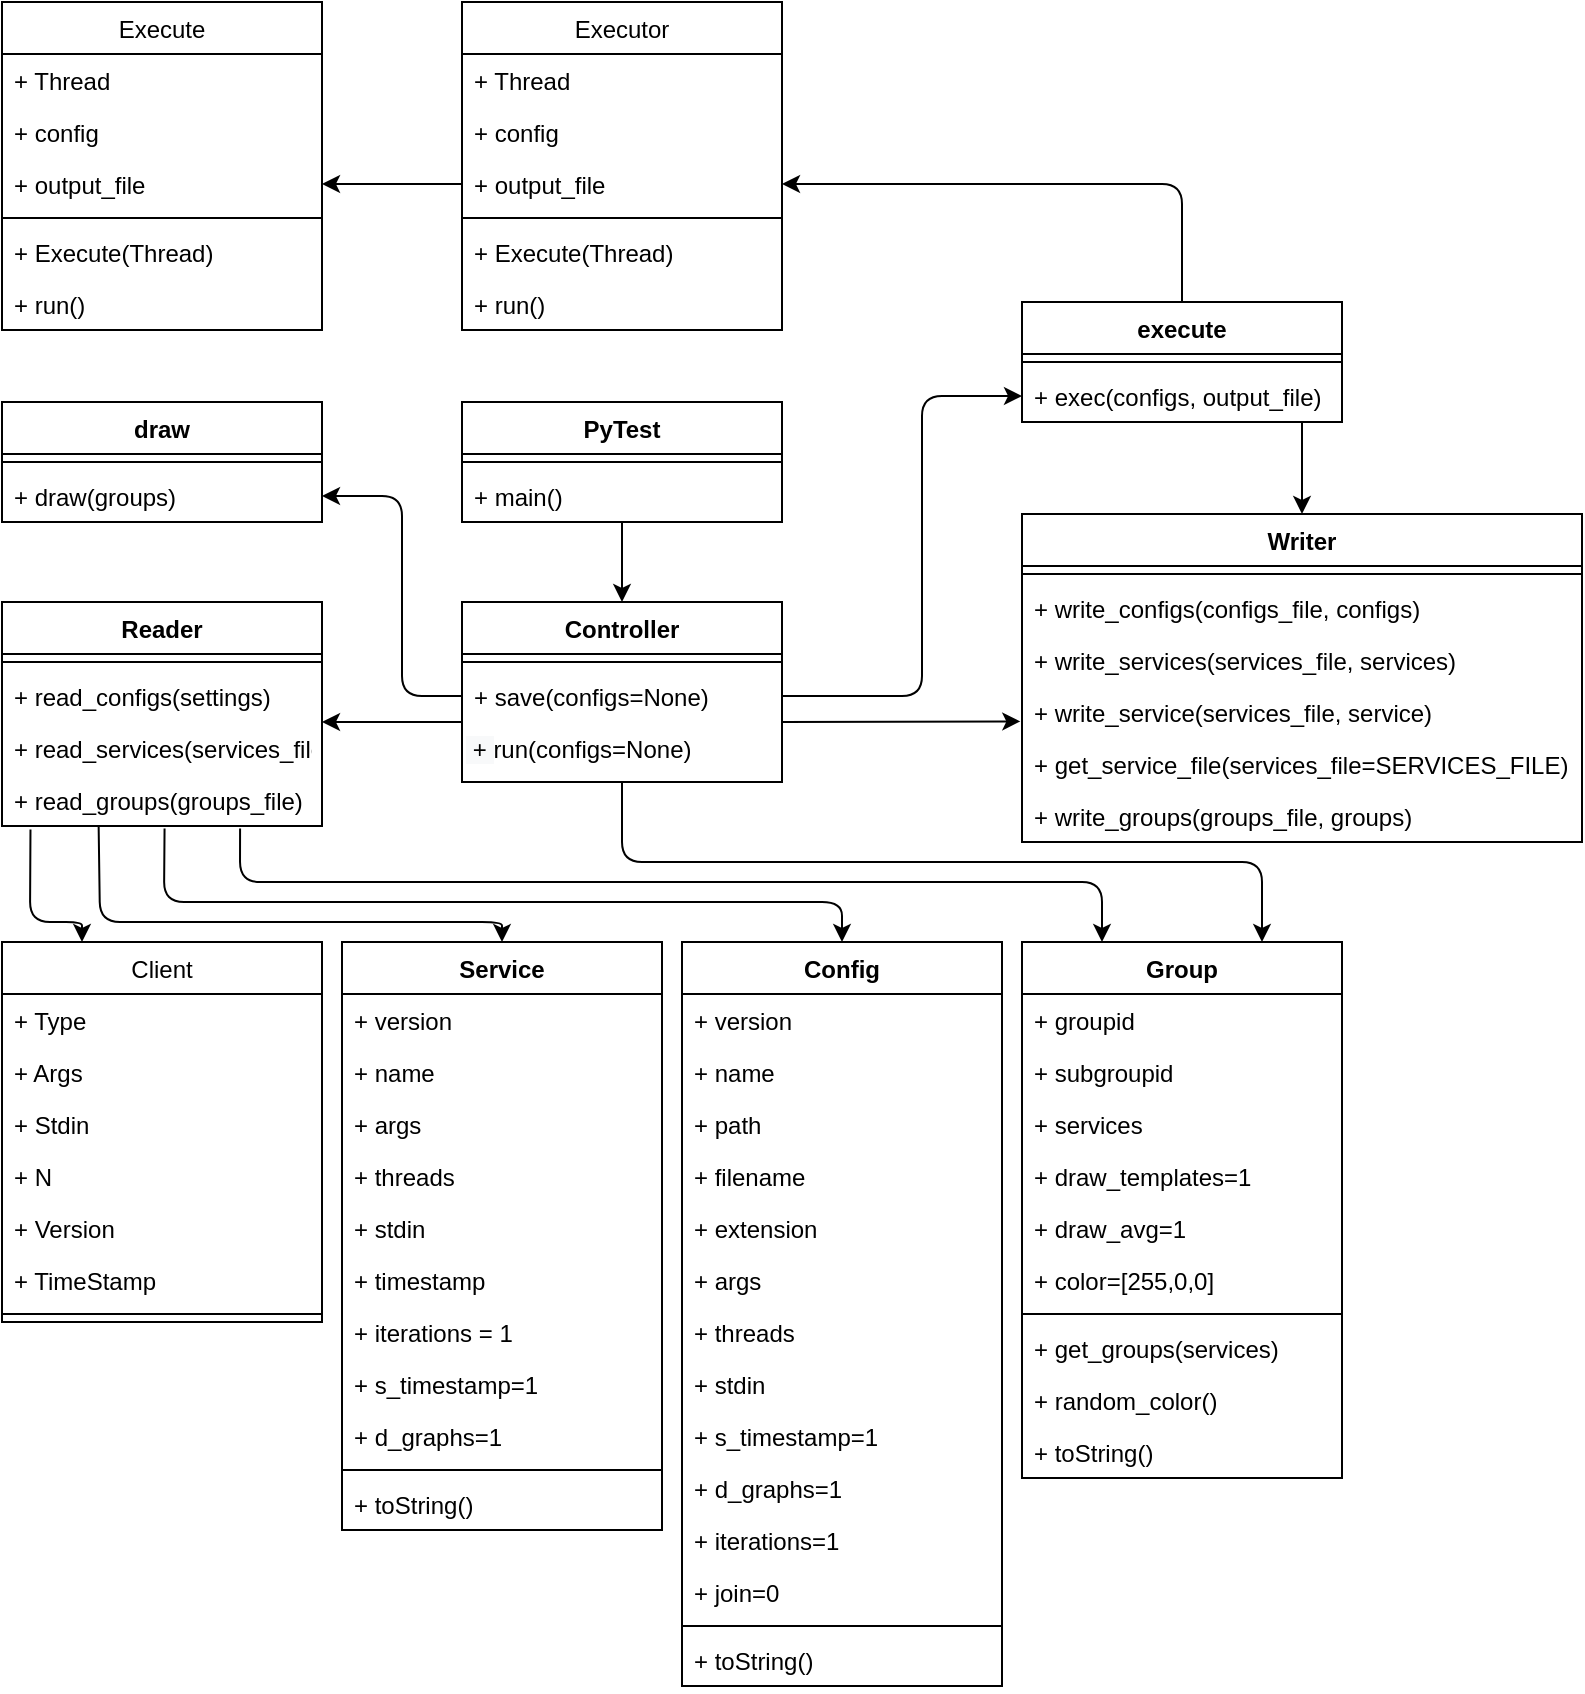 <mxfile version="13.8.0" type="device"><diagram id="C5RBs43oDa-KdzZeNtuy" name="Page-1"><mxGraphModel dx="1422" dy="832" grid="1" gridSize="10" guides="1" tooltips="1" connect="1" arrows="1" fold="1" page="1" pageScale="1" pageWidth="827" pageHeight="1169" math="0" shadow="0"><root><mxCell id="WIyWlLk6GJQsqaUBKTNV-0"/><mxCell id="WIyWlLk6GJQsqaUBKTNV-1" parent="WIyWlLk6GJQsqaUBKTNV-0"/><mxCell id="pSRy0z16einx_NHDcVnO-30" value="" style="endArrow=classic;html=1;entryX=-0.003;entryY=0.681;entryDx=0;entryDy=0;exitX=1;exitY=0;exitDx=0;exitDy=0;entryPerimeter=0;" parent="WIyWlLk6GJQsqaUBKTNV-1" source="pSRy0z16einx_NHDcVnO-46" target="pSRy0z16einx_NHDcVnO-60" edge="1"><mxGeometry width="50" height="50" relative="1" as="geometry"><mxPoint x="950" y="490" as="sourcePoint"/><mxPoint x="990" y="490" as="targetPoint"/></mxGeometry></mxCell><mxCell id="pSRy0z16einx_NHDcVnO-160" value="" style="endArrow=classic;html=1;entryX=0.5;entryY=0;entryDx=0;entryDy=0;" parent="WIyWlLk6GJQsqaUBKTNV-1" target="pSRy0z16einx_NHDcVnO-53" edge="1"><mxGeometry width="50" height="50" relative="1" as="geometry"><mxPoint x="1130" y="360" as="sourcePoint"/><mxPoint x="1010" y="840" as="targetPoint"/></mxGeometry></mxCell><mxCell id="pSRy0z16einx_NHDcVnO-61" value="Client" style="swimlane;fontStyle=0;align=center;verticalAlign=top;childLayout=stackLayout;horizontal=1;startSize=26;horizontalStack=0;resizeParent=1;resizeParentMax=0;resizeLast=0;collapsible=1;marginBottom=0;rounded=0;shadow=0;strokeWidth=1;" parent="WIyWlLk6GJQsqaUBKTNV-1" vertex="1"><mxGeometry x="480" y="620" width="160" height="190" as="geometry"/></mxCell><mxCell id="pSRy0z16einx_NHDcVnO-62" value="+ Type" style="text;strokeColor=none;fillColor=none;align=left;verticalAlign=top;spacingLeft=4;spacingRight=4;overflow=hidden;rotatable=0;points=[[0,0.5],[1,0.5]];portConstraint=eastwest;" parent="pSRy0z16einx_NHDcVnO-61" vertex="1"><mxGeometry y="26" width="160" height="26" as="geometry"/></mxCell><mxCell id="pSRy0z16einx_NHDcVnO-66" value="+ Args" style="text;strokeColor=none;fillColor=none;align=left;verticalAlign=top;spacingLeft=4;spacingRight=4;overflow=hidden;rotatable=0;points=[[0,0.5],[1,0.5]];portConstraint=eastwest;" parent="pSRy0z16einx_NHDcVnO-61" vertex="1"><mxGeometry y="52" width="160" height="26" as="geometry"/></mxCell><mxCell id="pSRy0z16einx_NHDcVnO-68" value="+ Stdin" style="text;strokeColor=none;fillColor=none;align=left;verticalAlign=top;spacingLeft=4;spacingRight=4;overflow=hidden;rotatable=0;points=[[0,0.5],[1,0.5]];portConstraint=eastwest;" parent="pSRy0z16einx_NHDcVnO-61" vertex="1"><mxGeometry y="78" width="160" height="26" as="geometry"/></mxCell><mxCell id="pSRy0z16einx_NHDcVnO-67" value="+ N" style="text;strokeColor=none;fillColor=none;align=left;verticalAlign=top;spacingLeft=4;spacingRight=4;overflow=hidden;rotatable=0;points=[[0,0.5],[1,0.5]];portConstraint=eastwest;" parent="pSRy0z16einx_NHDcVnO-61" vertex="1"><mxGeometry y="104" width="160" height="26" as="geometry"/></mxCell><mxCell id="pSRy0z16einx_NHDcVnO-65" value="+ Version" style="text;strokeColor=none;fillColor=none;align=left;verticalAlign=top;spacingLeft=4;spacingRight=4;overflow=hidden;rotatable=0;points=[[0,0.5],[1,0.5]];portConstraint=eastwest;" parent="pSRy0z16einx_NHDcVnO-61" vertex="1"><mxGeometry y="130" width="160" height="26" as="geometry"/></mxCell><mxCell id="pSRy0z16einx_NHDcVnO-69" value="+ TimeStamp" style="text;strokeColor=none;fillColor=none;align=left;verticalAlign=top;spacingLeft=4;spacingRight=4;overflow=hidden;rotatable=0;points=[[0,0.5],[1,0.5]];portConstraint=eastwest;" parent="pSRy0z16einx_NHDcVnO-61" vertex="1"><mxGeometry y="156" width="160" height="26" as="geometry"/></mxCell><mxCell id="pSRy0z16einx_NHDcVnO-63" value="" style="line;strokeWidth=1;fillColor=none;align=left;verticalAlign=middle;spacingTop=-1;spacingLeft=3;spacingRight=3;rotatable=0;labelPosition=right;points=[];portConstraint=eastwest;" parent="pSRy0z16einx_NHDcVnO-61" vertex="1"><mxGeometry y="182" width="160" height="8" as="geometry"/></mxCell><mxCell id="pSRy0z16einx_NHDcVnO-47" value="Reader" style="swimlane;fontStyle=1;align=center;verticalAlign=top;childLayout=stackLayout;horizontal=1;startSize=26;horizontalStack=0;resizeParent=1;resizeParentMax=0;resizeLast=0;collapsible=1;marginBottom=0;rounded=0;shadow=0;strokeWidth=1;" parent="WIyWlLk6GJQsqaUBKTNV-1" vertex="1"><mxGeometry x="480" y="450" width="160" height="112" as="geometry"/></mxCell><mxCell id="pSRy0z16einx_NHDcVnO-49" value="" style="line;strokeWidth=1;fillColor=none;align=left;verticalAlign=middle;spacingTop=-1;spacingLeft=3;spacingRight=3;rotatable=0;labelPosition=right;points=[];portConstraint=eastwest;" parent="pSRy0z16einx_NHDcVnO-47" vertex="1"><mxGeometry y="26" width="160" height="8" as="geometry"/></mxCell><mxCell id="pSRy0z16einx_NHDcVnO-50" value="+ read_configs(settings)" style="text;strokeColor=none;fillColor=none;align=left;verticalAlign=top;spacingLeft=4;spacingRight=4;overflow=hidden;rotatable=0;points=[[0,0.5],[1,0.5]];portConstraint=eastwest;" parent="pSRy0z16einx_NHDcVnO-47" vertex="1"><mxGeometry y="34" width="160" height="26" as="geometry"/></mxCell><mxCell id="pSRy0z16einx_NHDcVnO-51" value="+ read_services(services_file)" style="text;strokeColor=none;fillColor=none;align=left;verticalAlign=top;spacingLeft=4;spacingRight=4;overflow=hidden;rotatable=0;points=[[0,0.5],[1,0.5]];portConstraint=eastwest;" parent="pSRy0z16einx_NHDcVnO-47" vertex="1"><mxGeometry y="60" width="160" height="26" as="geometry"/></mxCell><mxCell id="pSRy0z16einx_NHDcVnO-52" value="+ read_groups(groups_file)" style="text;strokeColor=none;fillColor=none;align=left;verticalAlign=top;spacingLeft=4;spacingRight=4;overflow=hidden;rotatable=0;points=[[0,0.5],[1,0.5]];portConstraint=eastwest;" parent="pSRy0z16einx_NHDcVnO-47" vertex="1"><mxGeometry y="86" width="160" height="26" as="geometry"/></mxCell><mxCell id="pSRy0z16einx_NHDcVnO-35" value="PyTest" style="swimlane;fontStyle=1;align=center;verticalAlign=top;childLayout=stackLayout;horizontal=1;startSize=26;horizontalStack=0;resizeParent=1;resizeParentMax=0;resizeLast=0;collapsible=1;marginBottom=0;" parent="WIyWlLk6GJQsqaUBKTNV-1" vertex="1"><mxGeometry x="710" y="350" width="160" height="60" as="geometry"/></mxCell><mxCell id="pSRy0z16einx_NHDcVnO-37" value="" style="line;strokeWidth=1;fillColor=none;align=left;verticalAlign=middle;spacingTop=-1;spacingLeft=3;spacingRight=3;rotatable=0;labelPosition=right;points=[];portConstraint=eastwest;" parent="pSRy0z16einx_NHDcVnO-35" vertex="1"><mxGeometry y="26" width="160" height="8" as="geometry"/></mxCell><mxCell id="pSRy0z16einx_NHDcVnO-38" value="+ main()" style="text;strokeColor=none;fillColor=none;align=left;verticalAlign=top;spacingLeft=4;spacingRight=4;overflow=hidden;rotatable=0;points=[[0,0.5],[1,0.5]];portConstraint=eastwest;" parent="pSRy0z16einx_NHDcVnO-35" vertex="1"><mxGeometry y="34" width="160" height="26" as="geometry"/></mxCell><mxCell id="pSRy0z16einx_NHDcVnO-53" value="Writer" style="swimlane;fontStyle=1;align=center;verticalAlign=top;childLayout=stackLayout;horizontal=1;startSize=26;horizontalStack=0;resizeParent=1;resizeParentMax=0;resizeLast=0;collapsible=1;marginBottom=0;rounded=0;shadow=0;strokeWidth=1;" parent="WIyWlLk6GJQsqaUBKTNV-1" vertex="1"><mxGeometry x="990" y="406" width="280" height="164" as="geometry"/></mxCell><mxCell id="pSRy0z16einx_NHDcVnO-55" value="" style="line;strokeWidth=1;fillColor=none;align=left;verticalAlign=middle;spacingTop=-1;spacingLeft=3;spacingRight=3;rotatable=0;labelPosition=right;points=[];portConstraint=eastwest;" parent="pSRy0z16einx_NHDcVnO-53" vertex="1"><mxGeometry y="26" width="280" height="8" as="geometry"/></mxCell><mxCell id="pSRy0z16einx_NHDcVnO-56" value="+ write_configs(configs_file, configs)" style="text;strokeColor=none;fillColor=none;align=left;verticalAlign=top;spacingLeft=4;spacingRight=4;overflow=hidden;rotatable=0;points=[[0,0.5],[1,0.5]];portConstraint=eastwest;" parent="pSRy0z16einx_NHDcVnO-53" vertex="1"><mxGeometry y="34" width="280" height="26" as="geometry"/></mxCell><mxCell id="pSRy0z16einx_NHDcVnO-58" value="+ write_services(services_file, services)" style="text;strokeColor=none;fillColor=none;align=left;verticalAlign=top;spacingLeft=4;spacingRight=4;overflow=hidden;rotatable=0;points=[[0,0.5],[1,0.5]];portConstraint=eastwest;" parent="pSRy0z16einx_NHDcVnO-53" vertex="1"><mxGeometry y="60" width="280" height="26" as="geometry"/></mxCell><mxCell id="pSRy0z16einx_NHDcVnO-60" value="+ write_service(services_file, service)" style="text;strokeColor=none;fillColor=none;align=left;verticalAlign=top;spacingLeft=4;spacingRight=4;overflow=hidden;rotatable=0;points=[[0,0.5],[1,0.5]];portConstraint=eastwest;" parent="pSRy0z16einx_NHDcVnO-53" vertex="1"><mxGeometry y="86" width="280" height="26" as="geometry"/></mxCell><mxCell id="pSRy0z16einx_NHDcVnO-59" value="+ get_service_file(services_file=SERVICES_FILE)" style="text;strokeColor=none;fillColor=none;align=left;verticalAlign=top;spacingLeft=4;spacingRight=4;overflow=hidden;rotatable=0;points=[[0,0.5],[1,0.5]];portConstraint=eastwest;" parent="pSRy0z16einx_NHDcVnO-53" vertex="1"><mxGeometry y="112" width="280" height="26" as="geometry"/></mxCell><mxCell id="pSRy0z16einx_NHDcVnO-57" value="+ write_groups(groups_file, groups)" style="text;strokeColor=none;fillColor=none;align=left;verticalAlign=top;spacingLeft=4;spacingRight=4;overflow=hidden;rotatable=0;points=[[0,0.5],[1,0.5]];portConstraint=eastwest;" parent="pSRy0z16einx_NHDcVnO-53" vertex="1"><mxGeometry y="138" width="280" height="26" as="geometry"/></mxCell><mxCell id="pSRy0z16einx_NHDcVnO-42" value="Controller" style="swimlane;fontStyle=1;align=center;verticalAlign=top;childLayout=stackLayout;horizontal=1;startSize=26;horizontalStack=0;resizeParent=1;resizeParentMax=0;resizeLast=0;collapsible=1;marginBottom=0;rounded=0;shadow=0;strokeWidth=1;" parent="WIyWlLk6GJQsqaUBKTNV-1" vertex="1"><mxGeometry x="710" y="450" width="160" height="90" as="geometry"/></mxCell><mxCell id="pSRy0z16einx_NHDcVnO-44" value="" style="line;strokeWidth=1;fillColor=none;align=left;verticalAlign=middle;spacingTop=-1;spacingLeft=3;spacingRight=3;rotatable=0;labelPosition=right;points=[];portConstraint=eastwest;" parent="pSRy0z16einx_NHDcVnO-42" vertex="1"><mxGeometry y="26" width="160" height="8" as="geometry"/></mxCell><mxCell id="pSRy0z16einx_NHDcVnO-45" value="+ save(configs=None)" style="text;strokeColor=none;fillColor=none;align=left;verticalAlign=top;spacingLeft=4;spacingRight=4;overflow=hidden;rotatable=0;points=[[0,0.5],[1,0.5]];portConstraint=eastwest;" parent="pSRy0z16einx_NHDcVnO-42" vertex="1"><mxGeometry y="34" width="160" height="26" as="geometry"/></mxCell><mxCell id="pSRy0z16einx_NHDcVnO-46" value="&lt;span style=&quot;color: rgb(0 , 0 , 0) ; font-family: &amp;#34;helvetica&amp;#34; ; font-size: 12px ; font-style: normal ; font-weight: 400 ; letter-spacing: normal ; text-align: left ; text-indent: 0px ; text-transform: none ; word-spacing: 0px ; background-color: rgb(248 , 249 , 250) ; display: inline ; float: none&quot;&gt;&amp;nbsp;+&amp;nbsp;&lt;/span&gt;&lt;span&gt;run(configs=None)&lt;/span&gt;" style="text;whiteSpace=wrap;html=1;" parent="pSRy0z16einx_NHDcVnO-42" vertex="1"><mxGeometry y="60" width="160" height="30" as="geometry"/></mxCell><mxCell id="pSRy0z16einx_NHDcVnO-166" value="" style="endArrow=classic;html=1;exitX=0;exitY=0;exitDx=0;exitDy=0;entryX=1;entryY=0;entryDx=0;entryDy=0;entryPerimeter=0;" parent="WIyWlLk6GJQsqaUBKTNV-1" source="pSRy0z16einx_NHDcVnO-46" target="pSRy0z16einx_NHDcVnO-51" edge="1"><mxGeometry width="50" height="50" relative="1" as="geometry"><mxPoint x="950" y="440" as="sourcePoint"/><mxPoint x="1000" y="390" as="targetPoint"/></mxGeometry></mxCell><mxCell id="pSRy0z16einx_NHDcVnO-164" value="" style="endArrow=classic;html=1;entryX=0;entryY=0.5;entryDx=0;entryDy=0;exitX=1;exitY=0.5;exitDx=0;exitDy=0;" parent="WIyWlLk6GJQsqaUBKTNV-1" source="pSRy0z16einx_NHDcVnO-45" target="pSRy0z16einx_NHDcVnO-82" edge="1"><mxGeometry width="50" height="50" relative="1" as="geometry"><mxPoint x="900" y="580" as="sourcePoint"/><mxPoint x="850" y="630" as="targetPoint"/><Array as="points"><mxPoint x="940" y="497"/><mxPoint x="940" y="347"/></Array></mxGeometry></mxCell><mxCell id="pSRy0z16einx_NHDcVnO-90" value="draw" style="swimlane;fontStyle=1;align=center;verticalAlign=top;childLayout=stackLayout;horizontal=1;startSize=26;horizontalStack=0;resizeParent=1;resizeParentMax=0;resizeLast=0;collapsible=1;marginBottom=0;rounded=0;shadow=0;strokeWidth=1;" parent="WIyWlLk6GJQsqaUBKTNV-1" vertex="1"><mxGeometry x="480" y="350" width="160" height="60" as="geometry"/></mxCell><mxCell id="pSRy0z16einx_NHDcVnO-92" value="" style="line;strokeWidth=1;fillColor=none;align=left;verticalAlign=middle;spacingTop=-1;spacingLeft=3;spacingRight=3;rotatable=0;labelPosition=right;points=[];portConstraint=eastwest;" parent="pSRy0z16einx_NHDcVnO-90" vertex="1"><mxGeometry y="26" width="160" height="8" as="geometry"/></mxCell><mxCell id="pSRy0z16einx_NHDcVnO-93" value="+ draw(groups)" style="text;strokeColor=none;fillColor=none;align=left;verticalAlign=top;spacingLeft=4;spacingRight=4;overflow=hidden;rotatable=0;points=[[0,0.5],[1,0.5]];portConstraint=eastwest;" parent="pSRy0z16einx_NHDcVnO-90" vertex="1"><mxGeometry y="34" width="160" height="26" as="geometry"/></mxCell><mxCell id="pSRy0z16einx_NHDcVnO-167" value="" style="endArrow=classic;html=1;exitX=0;exitY=0.5;exitDx=0;exitDy=0;entryX=1;entryY=0.5;entryDx=0;entryDy=0;" parent="WIyWlLk6GJQsqaUBKTNV-1" source="pSRy0z16einx_NHDcVnO-45" target="pSRy0z16einx_NHDcVnO-93" edge="1"><mxGeometry width="50" height="50" relative="1" as="geometry"><mxPoint x="800" y="630" as="sourcePoint"/><mxPoint x="670" y="397" as="targetPoint"/><Array as="points"><mxPoint x="680" y="497"/><mxPoint x="680" y="397"/></Array></mxGeometry></mxCell><mxCell id="pSRy0z16einx_NHDcVnO-94" value="Service" style="swimlane;fontStyle=1;align=center;verticalAlign=top;childLayout=stackLayout;horizontal=1;startSize=26;horizontalStack=0;resizeParent=1;resizeParentMax=0;resizeLast=0;collapsible=1;marginBottom=0;rounded=0;shadow=0;strokeWidth=1;" parent="WIyWlLk6GJQsqaUBKTNV-1" vertex="1"><mxGeometry x="650" y="620" width="160" height="294" as="geometry"/></mxCell><mxCell id="pSRy0z16einx_NHDcVnO-95" value="+ version" style="text;strokeColor=none;fillColor=none;align=left;verticalAlign=top;spacingLeft=4;spacingRight=4;overflow=hidden;rotatable=0;points=[[0,0.5],[1,0.5]];portConstraint=eastwest;" parent="pSRy0z16einx_NHDcVnO-94" vertex="1"><mxGeometry y="26" width="160" height="26" as="geometry"/></mxCell><mxCell id="pSRy0z16einx_NHDcVnO-99" value="+ name" style="text;strokeColor=none;fillColor=none;align=left;verticalAlign=top;spacingLeft=4;spacingRight=4;overflow=hidden;rotatable=0;points=[[0,0.5],[1,0.5]];portConstraint=eastwest;" parent="pSRy0z16einx_NHDcVnO-94" vertex="1"><mxGeometry y="52" width="160" height="26" as="geometry"/></mxCell><mxCell id="pSRy0z16einx_NHDcVnO-102" value="+ args" style="text;strokeColor=none;fillColor=none;align=left;verticalAlign=top;spacingLeft=4;spacingRight=4;overflow=hidden;rotatable=0;points=[[0,0.5],[1,0.5]];portConstraint=eastwest;" parent="pSRy0z16einx_NHDcVnO-94" vertex="1"><mxGeometry y="78" width="160" height="26" as="geometry"/></mxCell><mxCell id="pSRy0z16einx_NHDcVnO-101" value="+ threads" style="text;strokeColor=none;fillColor=none;align=left;verticalAlign=top;spacingLeft=4;spacingRight=4;overflow=hidden;rotatable=0;points=[[0,0.5],[1,0.5]];portConstraint=eastwest;" parent="pSRy0z16einx_NHDcVnO-94" vertex="1"><mxGeometry y="104" width="160" height="26" as="geometry"/></mxCell><mxCell id="pSRy0z16einx_NHDcVnO-100" value="+ stdin" style="text;strokeColor=none;fillColor=none;align=left;verticalAlign=top;spacingLeft=4;spacingRight=4;overflow=hidden;rotatable=0;points=[[0,0.5],[1,0.5]];portConstraint=eastwest;" parent="pSRy0z16einx_NHDcVnO-94" vertex="1"><mxGeometry y="130" width="160" height="26" as="geometry"/></mxCell><mxCell id="pSRy0z16einx_NHDcVnO-98" value="+ timestamp" style="text;strokeColor=none;fillColor=none;align=left;verticalAlign=top;spacingLeft=4;spacingRight=4;overflow=hidden;rotatable=0;points=[[0,0.5],[1,0.5]];portConstraint=eastwest;" parent="pSRy0z16einx_NHDcVnO-94" vertex="1"><mxGeometry y="156" width="160" height="26" as="geometry"/></mxCell><mxCell id="pSRy0z16einx_NHDcVnO-103" value="+ iterations = 1" style="text;strokeColor=none;fillColor=none;align=left;verticalAlign=top;spacingLeft=4;spacingRight=4;overflow=hidden;rotatable=0;points=[[0,0.5],[1,0.5]];portConstraint=eastwest;" parent="pSRy0z16einx_NHDcVnO-94" vertex="1"><mxGeometry y="182" width="160" height="26" as="geometry"/></mxCell><mxCell id="pSRy0z16einx_NHDcVnO-104" value="+ s_timestamp=1" style="text;strokeColor=none;fillColor=none;align=left;verticalAlign=top;spacingLeft=4;spacingRight=4;overflow=hidden;rotatable=0;points=[[0,0.5],[1,0.5]];portConstraint=eastwest;" parent="pSRy0z16einx_NHDcVnO-94" vertex="1"><mxGeometry y="208" width="160" height="26" as="geometry"/></mxCell><mxCell id="pSRy0z16einx_NHDcVnO-105" value="+ d_graphs=1" style="text;strokeColor=none;fillColor=none;align=left;verticalAlign=top;spacingLeft=4;spacingRight=4;overflow=hidden;rotatable=0;points=[[0,0.5],[1,0.5]];portConstraint=eastwest;" parent="pSRy0z16einx_NHDcVnO-94" vertex="1"><mxGeometry y="234" width="160" height="26" as="geometry"/></mxCell><mxCell id="pSRy0z16einx_NHDcVnO-96" value="" style="line;strokeWidth=1;fillColor=none;align=left;verticalAlign=middle;spacingTop=-1;spacingLeft=3;spacingRight=3;rotatable=0;labelPosition=right;points=[];portConstraint=eastwest;" parent="pSRy0z16einx_NHDcVnO-94" vertex="1"><mxGeometry y="260" width="160" height="8" as="geometry"/></mxCell><mxCell id="pSRy0z16einx_NHDcVnO-97" value="+ toString()" style="text;strokeColor=none;fillColor=none;align=left;verticalAlign=top;spacingLeft=4;spacingRight=4;overflow=hidden;rotatable=0;points=[[0,0.5],[1,0.5]];portConstraint=eastwest;" parent="pSRy0z16einx_NHDcVnO-94" vertex="1"><mxGeometry y="268" width="160" height="26" as="geometry"/></mxCell><mxCell id="pSRy0z16einx_NHDcVnO-136" value="Config" style="swimlane;fontStyle=1;align=center;verticalAlign=top;childLayout=stackLayout;horizontal=1;startSize=26;horizontalStack=0;resizeParent=1;resizeParentMax=0;resizeLast=0;collapsible=1;marginBottom=0;rounded=0;shadow=0;strokeWidth=1;" parent="WIyWlLk6GJQsqaUBKTNV-1" vertex="1"><mxGeometry x="820" y="620" width="160" height="372" as="geometry"/></mxCell><mxCell id="pSRy0z16einx_NHDcVnO-137" value="+ version" style="text;strokeColor=none;fillColor=none;align=left;verticalAlign=top;spacingLeft=4;spacingRight=4;overflow=hidden;rotatable=0;points=[[0,0.5],[1,0.5]];portConstraint=eastwest;" parent="pSRy0z16einx_NHDcVnO-136" vertex="1"><mxGeometry y="26" width="160" height="26" as="geometry"/></mxCell><mxCell id="pSRy0z16einx_NHDcVnO-138" value="+ name" style="text;strokeColor=none;fillColor=none;align=left;verticalAlign=top;spacingLeft=4;spacingRight=4;overflow=hidden;rotatable=0;points=[[0,0.5],[1,0.5]];portConstraint=eastwest;" parent="pSRy0z16einx_NHDcVnO-136" vertex="1"><mxGeometry y="52" width="160" height="26" as="geometry"/></mxCell><mxCell id="pSRy0z16einx_NHDcVnO-149" value="+ path" style="text;strokeColor=none;fillColor=none;align=left;verticalAlign=top;spacingLeft=4;spacingRight=4;overflow=hidden;rotatable=0;points=[[0,0.5],[1,0.5]];portConstraint=eastwest;" parent="pSRy0z16einx_NHDcVnO-136" vertex="1"><mxGeometry y="78" width="160" height="26" as="geometry"/></mxCell><mxCell id="pSRy0z16einx_NHDcVnO-150" value="+ filename" style="text;strokeColor=none;fillColor=none;align=left;verticalAlign=top;spacingLeft=4;spacingRight=4;overflow=hidden;rotatable=0;points=[[0,0.5],[1,0.5]];portConstraint=eastwest;" parent="pSRy0z16einx_NHDcVnO-136" vertex="1"><mxGeometry y="104" width="160" height="26" as="geometry"/></mxCell><mxCell id="pSRy0z16einx_NHDcVnO-151" value="+ extension" style="text;strokeColor=none;fillColor=none;align=left;verticalAlign=top;spacingLeft=4;spacingRight=4;overflow=hidden;rotatable=0;points=[[0,0.5],[1,0.5]];portConstraint=eastwest;" parent="pSRy0z16einx_NHDcVnO-136" vertex="1"><mxGeometry y="130" width="160" height="26" as="geometry"/></mxCell><mxCell id="pSRy0z16einx_NHDcVnO-139" value="+ args" style="text;strokeColor=none;fillColor=none;align=left;verticalAlign=top;spacingLeft=4;spacingRight=4;overflow=hidden;rotatable=0;points=[[0,0.5],[1,0.5]];portConstraint=eastwest;" parent="pSRy0z16einx_NHDcVnO-136" vertex="1"><mxGeometry y="156" width="160" height="26" as="geometry"/></mxCell><mxCell id="pSRy0z16einx_NHDcVnO-140" value="+ threads" style="text;strokeColor=none;fillColor=none;align=left;verticalAlign=top;spacingLeft=4;spacingRight=4;overflow=hidden;rotatable=0;points=[[0,0.5],[1,0.5]];portConstraint=eastwest;" parent="pSRy0z16einx_NHDcVnO-136" vertex="1"><mxGeometry y="182" width="160" height="26" as="geometry"/></mxCell><mxCell id="pSRy0z16einx_NHDcVnO-141" value="+ stdin" style="text;strokeColor=none;fillColor=none;align=left;verticalAlign=top;spacingLeft=4;spacingRight=4;overflow=hidden;rotatable=0;points=[[0,0.5],[1,0.5]];portConstraint=eastwest;" parent="pSRy0z16einx_NHDcVnO-136" vertex="1"><mxGeometry y="208" width="160" height="26" as="geometry"/></mxCell><mxCell id="pSRy0z16einx_NHDcVnO-144" value="+ s_timestamp=1" style="text;strokeColor=none;fillColor=none;align=left;verticalAlign=top;spacingLeft=4;spacingRight=4;overflow=hidden;rotatable=0;points=[[0,0.5],[1,0.5]];portConstraint=eastwest;" parent="pSRy0z16einx_NHDcVnO-136" vertex="1"><mxGeometry y="234" width="160" height="26" as="geometry"/></mxCell><mxCell id="pSRy0z16einx_NHDcVnO-145" value="+ d_graphs=1" style="text;strokeColor=none;fillColor=none;align=left;verticalAlign=top;spacingLeft=4;spacingRight=4;overflow=hidden;rotatable=0;points=[[0,0.5],[1,0.5]];portConstraint=eastwest;" parent="pSRy0z16einx_NHDcVnO-136" vertex="1"><mxGeometry y="260" width="160" height="26" as="geometry"/></mxCell><mxCell id="pSRy0z16einx_NHDcVnO-152" value="+ iterations=1" style="text;strokeColor=none;fillColor=none;align=left;verticalAlign=top;spacingLeft=4;spacingRight=4;overflow=hidden;rotatable=0;points=[[0,0.5],[1,0.5]];portConstraint=eastwest;" parent="pSRy0z16einx_NHDcVnO-136" vertex="1"><mxGeometry y="286" width="160" height="26" as="geometry"/></mxCell><mxCell id="pSRy0z16einx_NHDcVnO-153" value="+ join=0" style="text;strokeColor=none;fillColor=none;align=left;verticalAlign=top;spacingLeft=4;spacingRight=4;overflow=hidden;rotatable=0;points=[[0,0.5],[1,0.5]];portConstraint=eastwest;" parent="pSRy0z16einx_NHDcVnO-136" vertex="1"><mxGeometry y="312" width="160" height="26" as="geometry"/></mxCell><mxCell id="pSRy0z16einx_NHDcVnO-146" value="" style="line;strokeWidth=1;fillColor=none;align=left;verticalAlign=middle;spacingTop=-1;spacingLeft=3;spacingRight=3;rotatable=0;labelPosition=right;points=[];portConstraint=eastwest;" parent="pSRy0z16einx_NHDcVnO-136" vertex="1"><mxGeometry y="338" width="160" height="8" as="geometry"/></mxCell><mxCell id="pSRy0z16einx_NHDcVnO-147" value="+ toString()" style="text;strokeColor=none;fillColor=none;align=left;verticalAlign=top;spacingLeft=4;spacingRight=4;overflow=hidden;rotatable=0;points=[[0,0.5],[1,0.5]];portConstraint=eastwest;" parent="pSRy0z16einx_NHDcVnO-136" vertex="1"><mxGeometry y="346" width="160" height="26" as="geometry"/></mxCell><mxCell id="pSRy0z16einx_NHDcVnO-110" value="Group" style="swimlane;fontStyle=1;align=center;verticalAlign=top;childLayout=stackLayout;horizontal=1;startSize=26;horizontalStack=0;resizeParent=1;resizeParentMax=0;resizeLast=0;collapsible=1;marginBottom=0;rounded=0;shadow=0;strokeWidth=1;" parent="WIyWlLk6GJQsqaUBKTNV-1" vertex="1"><mxGeometry x="990" y="620" width="160" height="268" as="geometry"/></mxCell><mxCell id="pSRy0z16einx_NHDcVnO-111" value="+ groupid" style="text;strokeColor=none;fillColor=none;align=left;verticalAlign=top;spacingLeft=4;spacingRight=4;overflow=hidden;rotatable=0;points=[[0,0.5],[1,0.5]];portConstraint=eastwest;" parent="pSRy0z16einx_NHDcVnO-110" vertex="1"><mxGeometry y="26" width="160" height="26" as="geometry"/></mxCell><mxCell id="pSRy0z16einx_NHDcVnO-112" value="+ subgroupid" style="text;strokeColor=none;fillColor=none;align=left;verticalAlign=top;spacingLeft=4;spacingRight=4;overflow=hidden;rotatable=0;points=[[0,0.5],[1,0.5]];portConstraint=eastwest;" parent="pSRy0z16einx_NHDcVnO-110" vertex="1"><mxGeometry y="52" width="160" height="26" as="geometry"/></mxCell><mxCell id="pSRy0z16einx_NHDcVnO-113" value="+ services" style="text;strokeColor=none;fillColor=none;align=left;verticalAlign=top;spacingLeft=4;spacingRight=4;overflow=hidden;rotatable=0;points=[[0,0.5],[1,0.5]];portConstraint=eastwest;" parent="pSRy0z16einx_NHDcVnO-110" vertex="1"><mxGeometry y="78" width="160" height="26" as="geometry"/></mxCell><mxCell id="pSRy0z16einx_NHDcVnO-114" value="+ draw_templates=1" style="text;strokeColor=none;fillColor=none;align=left;verticalAlign=top;spacingLeft=4;spacingRight=4;overflow=hidden;rotatable=0;points=[[0,0.5],[1,0.5]];portConstraint=eastwest;" parent="pSRy0z16einx_NHDcVnO-110" vertex="1"><mxGeometry y="104" width="160" height="26" as="geometry"/></mxCell><mxCell id="pSRy0z16einx_NHDcVnO-115" value="+ draw_avg=1" style="text;strokeColor=none;fillColor=none;align=left;verticalAlign=top;spacingLeft=4;spacingRight=4;overflow=hidden;rotatable=0;points=[[0,0.5],[1,0.5]];portConstraint=eastwest;" parent="pSRy0z16einx_NHDcVnO-110" vertex="1"><mxGeometry y="130" width="160" height="26" as="geometry"/></mxCell><mxCell id="pSRy0z16einx_NHDcVnO-124" value="+ color=[255,0,0]" style="text;strokeColor=none;fillColor=none;align=left;verticalAlign=top;spacingLeft=4;spacingRight=4;overflow=hidden;rotatable=0;points=[[0,0.5],[1,0.5]];portConstraint=eastwest;" parent="pSRy0z16einx_NHDcVnO-110" vertex="1"><mxGeometry y="156" width="160" height="26" as="geometry"/></mxCell><mxCell id="pSRy0z16einx_NHDcVnO-120" value="" style="line;strokeWidth=1;fillColor=none;align=left;verticalAlign=middle;spacingTop=-1;spacingLeft=3;spacingRight=3;rotatable=0;labelPosition=right;points=[];portConstraint=eastwest;" parent="pSRy0z16einx_NHDcVnO-110" vertex="1"><mxGeometry y="182" width="160" height="8" as="geometry"/></mxCell><mxCell id="pSRy0z16einx_NHDcVnO-123" value="+ get_groups(services)" style="text;strokeColor=none;fillColor=none;align=left;verticalAlign=top;spacingLeft=4;spacingRight=4;overflow=hidden;rotatable=0;points=[[0,0.5],[1,0.5]];portConstraint=eastwest;" parent="pSRy0z16einx_NHDcVnO-110" vertex="1"><mxGeometry y="190" width="160" height="26" as="geometry"/></mxCell><mxCell id="pSRy0z16einx_NHDcVnO-122" value="+ random_color()" style="text;strokeColor=none;fillColor=none;align=left;verticalAlign=top;spacingLeft=4;spacingRight=4;overflow=hidden;rotatable=0;points=[[0,0.5],[1,0.5]];portConstraint=eastwest;" parent="pSRy0z16einx_NHDcVnO-110" vertex="1"><mxGeometry y="216" width="160" height="26" as="geometry"/></mxCell><mxCell id="pSRy0z16einx_NHDcVnO-121" value="+ toString()" style="text;strokeColor=none;fillColor=none;align=left;verticalAlign=top;spacingLeft=4;spacingRight=4;overflow=hidden;rotatable=0;points=[[0,0.5],[1,0.5]];portConstraint=eastwest;" parent="pSRy0z16einx_NHDcVnO-110" vertex="1"><mxGeometry y="242" width="160" height="26" as="geometry"/></mxCell><mxCell id="pSRy0z16einx_NHDcVnO-168" value="" style="endArrow=classic;html=1;exitX=0.302;exitY=1;exitDx=0;exitDy=0;exitPerimeter=0;entryX=0.5;entryY=0;entryDx=0;entryDy=0;" parent="WIyWlLk6GJQsqaUBKTNV-1" source="pSRy0z16einx_NHDcVnO-52" target="pSRy0z16einx_NHDcVnO-94" edge="1"><mxGeometry width="50" height="50" relative="1" as="geometry"><mxPoint x="680" y="620" as="sourcePoint"/><mxPoint x="730" y="570" as="targetPoint"/><Array as="points"><mxPoint x="529" y="610"/><mxPoint x="730" y="610"/></Array></mxGeometry></mxCell><mxCell id="pSRy0z16einx_NHDcVnO-169" value="" style="endArrow=classic;html=1;entryX=0.25;entryY=0;entryDx=0;entryDy=0;exitX=0.089;exitY=1.069;exitDx=0;exitDy=0;exitPerimeter=0;" parent="WIyWlLk6GJQsqaUBKTNV-1" source="pSRy0z16einx_NHDcVnO-52" target="pSRy0z16einx_NHDcVnO-61" edge="1"><mxGeometry width="50" height="50" relative="1" as="geometry"><mxPoint x="505" y="562" as="sourcePoint"/><mxPoint x="730" y="570" as="targetPoint"/><Array as="points"><mxPoint x="494" y="610"/><mxPoint x="520" y="610"/></Array></mxGeometry></mxCell><mxCell id="pSRy0z16einx_NHDcVnO-170" value="" style="endArrow=classic;html=1;exitX=0.508;exitY=1.049;exitDx=0;exitDy=0;exitPerimeter=0;entryX=0.5;entryY=0;entryDx=0;entryDy=0;" parent="WIyWlLk6GJQsqaUBKTNV-1" source="pSRy0z16einx_NHDcVnO-52" target="pSRy0z16einx_NHDcVnO-136" edge="1"><mxGeometry width="50" height="50" relative="1" as="geometry"><mxPoint x="890" y="640" as="sourcePoint"/><mxPoint x="940" y="590" as="targetPoint"/><Array as="points"><mxPoint x="561" y="600"/><mxPoint x="900" y="600"/></Array></mxGeometry></mxCell><mxCell id="pSRy0z16einx_NHDcVnO-171" value="" style="endArrow=classic;html=1;exitX=0.744;exitY=1.049;exitDx=0;exitDy=0;exitPerimeter=0;entryX=0.25;entryY=0;entryDx=0;entryDy=0;" parent="WIyWlLk6GJQsqaUBKTNV-1" source="pSRy0z16einx_NHDcVnO-52" target="pSRy0z16einx_NHDcVnO-110" edge="1"><mxGeometry width="50" height="50" relative="1" as="geometry"><mxPoint x="890" y="640" as="sourcePoint"/><mxPoint x="940" y="590" as="targetPoint"/><Array as="points"><mxPoint x="599" y="590"/><mxPoint x="1030" y="590"/></Array></mxGeometry></mxCell><mxCell id="pSRy0z16einx_NHDcVnO-172" value="" style="endArrow=classic;html=1;entryX=0.75;entryY=0;entryDx=0;entryDy=0;exitX=0.5;exitY=1;exitDx=0;exitDy=0;" parent="WIyWlLk6GJQsqaUBKTNV-1" source="pSRy0z16einx_NHDcVnO-46" target="pSRy0z16einx_NHDcVnO-110" edge="1"><mxGeometry width="50" height="50" relative="1" as="geometry"><mxPoint x="1080" y="680" as="sourcePoint"/><mxPoint x="1130" y="630" as="targetPoint"/><Array as="points"><mxPoint x="790" y="580"/><mxPoint x="1110" y="580"/></Array></mxGeometry></mxCell><mxCell id="pSRy0z16einx_NHDcVnO-178" value="" style="endArrow=classic;html=1;exitX=0;exitY=0.5;exitDx=0;exitDy=0;entryX=1;entryY=0.5;entryDx=0;entryDy=0;" parent="WIyWlLk6GJQsqaUBKTNV-1" source="pSRy0z16einx_NHDcVnO-174" target="pSRy0z16einx_NHDcVnO-84" edge="1"><mxGeometry width="50" height="50" relative="1" as="geometry"><mxPoint x="1060" y="220" as="sourcePoint"/><mxPoint x="1110" y="170" as="targetPoint"/></mxGeometry></mxCell><mxCell id="pSRy0z16einx_NHDcVnO-179" value="" style="endArrow=classic;html=1;exitX=0.5;exitY=0;exitDx=0;exitDy=0;entryX=1;entryY=0.5;entryDx=0;entryDy=0;" parent="WIyWlLk6GJQsqaUBKTNV-1" source="pSRy0z16einx_NHDcVnO-79" target="pSRy0z16einx_NHDcVnO-174" edge="1"><mxGeometry width="50" height="50" relative="1" as="geometry"><mxPoint x="990" y="550" as="sourcePoint"/><mxPoint x="1040" y="500" as="targetPoint"/><Array as="points"><mxPoint x="1070" y="241"/></Array></mxGeometry></mxCell><mxCell id="pSRy0z16einx_NHDcVnO-79" value="execute" style="swimlane;fontStyle=1;align=center;verticalAlign=top;childLayout=stackLayout;horizontal=1;startSize=26;horizontalStack=0;resizeParent=1;resizeParentMax=0;resizeLast=0;collapsible=1;marginBottom=0;rounded=0;shadow=0;strokeWidth=1;" parent="WIyWlLk6GJQsqaUBKTNV-1" vertex="1"><mxGeometry x="990" y="300" width="160" height="60" as="geometry"/></mxCell><mxCell id="pSRy0z16einx_NHDcVnO-81" value="" style="line;strokeWidth=1;fillColor=none;align=left;verticalAlign=middle;spacingTop=-1;spacingLeft=3;spacingRight=3;rotatable=0;labelPosition=right;points=[];portConstraint=eastwest;" parent="pSRy0z16einx_NHDcVnO-79" vertex="1"><mxGeometry y="26" width="160" height="8" as="geometry"/></mxCell><mxCell id="pSRy0z16einx_NHDcVnO-82" value="+ exec(configs, output_file)" style="text;strokeColor=none;fillColor=none;align=left;verticalAlign=top;spacingLeft=4;spacingRight=4;overflow=hidden;rotatable=0;points=[[0,0.5],[1,0.5]];portConstraint=eastwest;" parent="pSRy0z16einx_NHDcVnO-79" vertex="1"><mxGeometry y="34" width="160" height="26" as="geometry"/></mxCell><mxCell id="pSRy0z16einx_NHDcVnO-75" value="Execute" style="swimlane;fontStyle=0;align=center;verticalAlign=top;childLayout=stackLayout;horizontal=1;startSize=26;horizontalStack=0;resizeParent=1;resizeParentMax=0;resizeLast=0;collapsible=1;marginBottom=0;rounded=0;shadow=0;strokeWidth=1;" parent="WIyWlLk6GJQsqaUBKTNV-1" vertex="1"><mxGeometry x="480" y="150" width="160" height="164" as="geometry"/></mxCell><mxCell id="pSRy0z16einx_NHDcVnO-76" value="+ Thread" style="text;strokeColor=none;fillColor=none;align=left;verticalAlign=top;spacingLeft=4;spacingRight=4;overflow=hidden;rotatable=0;points=[[0,0.5],[1,0.5]];portConstraint=eastwest;" parent="pSRy0z16einx_NHDcVnO-75" vertex="1"><mxGeometry y="26" width="160" height="26" as="geometry"/></mxCell><mxCell id="pSRy0z16einx_NHDcVnO-83" value="+ config" style="text;strokeColor=none;fillColor=none;align=left;verticalAlign=top;spacingLeft=4;spacingRight=4;overflow=hidden;rotatable=0;points=[[0,0.5],[1,0.5]];portConstraint=eastwest;" parent="pSRy0z16einx_NHDcVnO-75" vertex="1"><mxGeometry y="52" width="160" height="26" as="geometry"/></mxCell><mxCell id="pSRy0z16einx_NHDcVnO-84" value="+ output_file" style="text;strokeColor=none;fillColor=none;align=left;verticalAlign=top;spacingLeft=4;spacingRight=4;overflow=hidden;rotatable=0;points=[[0,0.5],[1,0.5]];portConstraint=eastwest;" parent="pSRy0z16einx_NHDcVnO-75" vertex="1"><mxGeometry y="78" width="160" height="26" as="geometry"/></mxCell><mxCell id="pSRy0z16einx_NHDcVnO-77" value="" style="line;strokeWidth=1;fillColor=none;align=left;verticalAlign=middle;spacingTop=-1;spacingLeft=3;spacingRight=3;rotatable=0;labelPosition=right;points=[];portConstraint=eastwest;" parent="pSRy0z16einx_NHDcVnO-75" vertex="1"><mxGeometry y="104" width="160" height="8" as="geometry"/></mxCell><mxCell id="pSRy0z16einx_NHDcVnO-86" value="+ Execute(Thread)" style="text;strokeColor=none;fillColor=none;align=left;verticalAlign=top;spacingLeft=4;spacingRight=4;overflow=hidden;rotatable=0;points=[[0,0.5],[1,0.5]];portConstraint=eastwest;" parent="pSRy0z16einx_NHDcVnO-75" vertex="1"><mxGeometry y="112" width="160" height="26" as="geometry"/></mxCell><mxCell id="pSRy0z16einx_NHDcVnO-78" value="+ run()" style="text;strokeColor=none;fillColor=none;align=left;verticalAlign=top;spacingLeft=4;spacingRight=4;overflow=hidden;rotatable=0;points=[[0,0.5],[1,0.5]];portConstraint=eastwest;" parent="pSRy0z16einx_NHDcVnO-75" vertex="1"><mxGeometry y="138" width="160" height="26" as="geometry"/></mxCell><mxCell id="pSRy0z16einx_NHDcVnO-71" value="Executor" style="swimlane;fontStyle=0;align=center;verticalAlign=top;childLayout=stackLayout;horizontal=1;startSize=26;horizontalStack=0;resizeParent=1;resizeParentMax=0;resizeLast=0;collapsible=1;marginBottom=0;rounded=0;shadow=0;strokeWidth=1;" parent="WIyWlLk6GJQsqaUBKTNV-1" vertex="1"><mxGeometry x="710" y="150" width="160" height="164" as="geometry"/></mxCell><mxCell id="pSRy0z16einx_NHDcVnO-72" value="+ Thread" style="text;strokeColor=none;fillColor=none;align=left;verticalAlign=top;spacingLeft=4;spacingRight=4;overflow=hidden;rotatable=0;points=[[0,0.5],[1,0.5]];portConstraint=eastwest;" parent="pSRy0z16einx_NHDcVnO-71" vertex="1"><mxGeometry y="26" width="160" height="26" as="geometry"/></mxCell><mxCell id="pSRy0z16einx_NHDcVnO-173" value="+ config" style="text;strokeColor=none;fillColor=none;align=left;verticalAlign=top;spacingLeft=4;spacingRight=4;overflow=hidden;rotatable=0;points=[[0,0.5],[1,0.5]];portConstraint=eastwest;" parent="pSRy0z16einx_NHDcVnO-71" vertex="1"><mxGeometry y="52" width="160" height="26" as="geometry"/></mxCell><mxCell id="pSRy0z16einx_NHDcVnO-174" value="+ output_file" style="text;strokeColor=none;fillColor=none;align=left;verticalAlign=top;spacingLeft=4;spacingRight=4;overflow=hidden;rotatable=0;points=[[0,0.5],[1,0.5]];portConstraint=eastwest;" parent="pSRy0z16einx_NHDcVnO-71" vertex="1"><mxGeometry y="78" width="160" height="26" as="geometry"/></mxCell><mxCell id="pSRy0z16einx_NHDcVnO-73" value="" style="line;strokeWidth=1;fillColor=none;align=left;verticalAlign=middle;spacingTop=-1;spacingLeft=3;spacingRight=3;rotatable=0;labelPosition=right;points=[];portConstraint=eastwest;" parent="pSRy0z16einx_NHDcVnO-71" vertex="1"><mxGeometry y="104" width="160" height="8" as="geometry"/></mxCell><mxCell id="pSRy0z16einx_NHDcVnO-175" value="+ Execute(Thread)" style="text;strokeColor=none;fillColor=none;align=left;verticalAlign=top;spacingLeft=4;spacingRight=4;overflow=hidden;rotatable=0;points=[[0,0.5],[1,0.5]];portConstraint=eastwest;" parent="pSRy0z16einx_NHDcVnO-71" vertex="1"><mxGeometry y="112" width="160" height="26" as="geometry"/></mxCell><mxCell id="pSRy0z16einx_NHDcVnO-74" value="+ run()" style="text;strokeColor=none;fillColor=none;align=left;verticalAlign=top;spacingLeft=4;spacingRight=4;overflow=hidden;rotatable=0;points=[[0,0.5],[1,0.5]];portConstraint=eastwest;" parent="pSRy0z16einx_NHDcVnO-71" vertex="1"><mxGeometry y="138" width="160" height="26" as="geometry"/></mxCell><mxCell id="pSRy0z16einx_NHDcVnO-5" value="" style="endArrow=classic;html=1;entryX=0.5;entryY=0;entryDx=0;entryDy=0;exitX=0.5;exitY=1;exitDx=0;exitDy=0;exitPerimeter=0;" parent="WIyWlLk6GJQsqaUBKTNV-1" source="pSRy0z16einx_NHDcVnO-38" target="pSRy0z16einx_NHDcVnO-42" edge="1"><mxGeometry width="50" height="50" relative="1" as="geometry"><mxPoint x="870" y="410" as="sourcePoint"/><mxPoint x="870" y="450" as="targetPoint"/></mxGeometry></mxCell></root></mxGraphModel></diagram></mxfile>